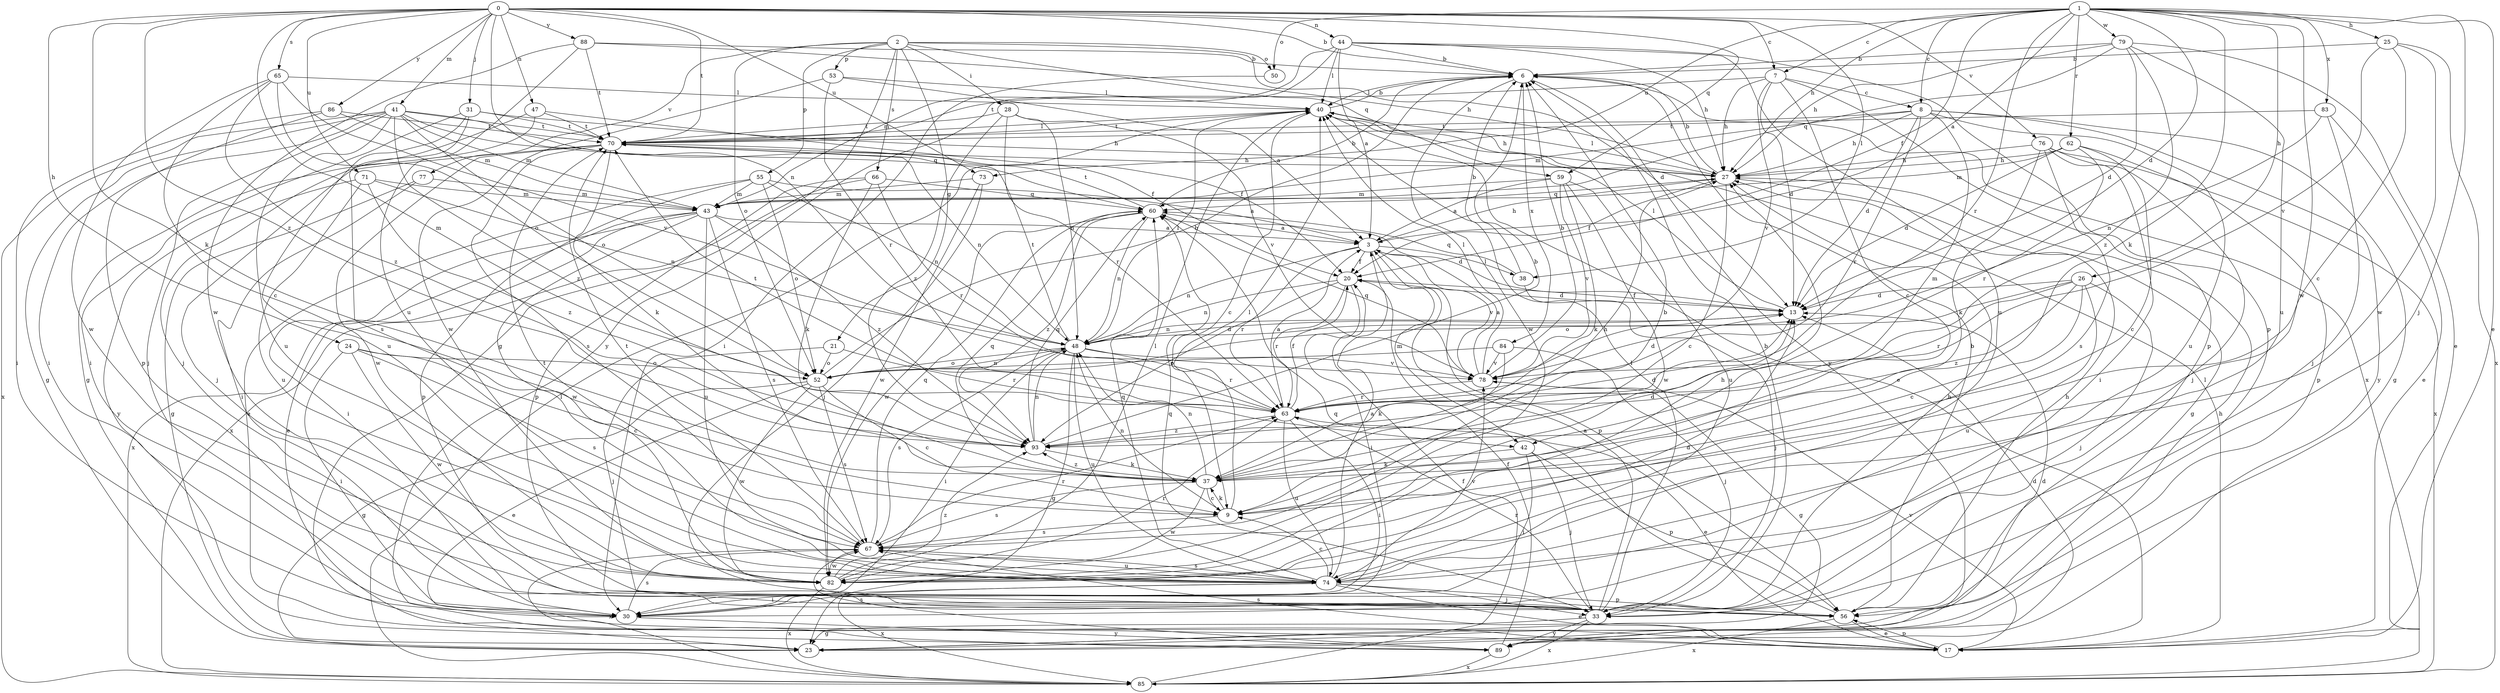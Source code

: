 strict digraph  {
0;
1;
2;
3;
6;
7;
8;
9;
13;
17;
20;
21;
23;
24;
25;
26;
27;
28;
30;
31;
33;
37;
38;
40;
41;
42;
43;
44;
47;
48;
50;
52;
53;
55;
56;
59;
60;
62;
63;
65;
66;
67;
70;
71;
73;
74;
76;
77;
78;
79;
82;
83;
84;
85;
86;
88;
89;
93;
0 -> 6  [label=b];
0 -> 7  [label=c];
0 -> 24  [label=h];
0 -> 31  [label=j];
0 -> 37  [label=k];
0 -> 38  [label=l];
0 -> 41  [label=m];
0 -> 42  [label=m];
0 -> 44  [label=n];
0 -> 47  [label=n];
0 -> 48  [label=n];
0 -> 59  [label=q];
0 -> 65  [label=s];
0 -> 70  [label=t];
0 -> 71  [label=u];
0 -> 73  [label=u];
0 -> 76  [label=v];
0 -> 86  [label=y];
0 -> 88  [label=y];
0 -> 93  [label=z];
1 -> 3  [label=a];
1 -> 7  [label=c];
1 -> 8  [label=c];
1 -> 13  [label=d];
1 -> 17  [label=e];
1 -> 20  [label=f];
1 -> 25  [label=h];
1 -> 26  [label=h];
1 -> 27  [label=h];
1 -> 33  [label=j];
1 -> 37  [label=k];
1 -> 50  [label=o];
1 -> 62  [label=r];
1 -> 63  [label=r];
1 -> 73  [label=u];
1 -> 79  [label=w];
1 -> 82  [label=w];
1 -> 83  [label=x];
2 -> 13  [label=d];
2 -> 21  [label=g];
2 -> 23  [label=g];
2 -> 28  [label=i];
2 -> 50  [label=o];
2 -> 52  [label=o];
2 -> 53  [label=p];
2 -> 55  [label=p];
2 -> 59  [label=q];
2 -> 66  [label=s];
2 -> 77  [label=v];
3 -> 20  [label=f];
3 -> 27  [label=h];
3 -> 38  [label=l];
3 -> 42  [label=m];
3 -> 48  [label=n];
3 -> 56  [label=p];
3 -> 63  [label=r];
3 -> 78  [label=v];
6 -> 40  [label=l];
6 -> 82  [label=w];
6 -> 84  [label=x];
6 -> 85  [label=x];
6 -> 89  [label=y];
7 -> 8  [label=c];
7 -> 9  [label=c];
7 -> 13  [label=d];
7 -> 27  [label=h];
7 -> 56  [label=p];
7 -> 70  [label=t];
7 -> 78  [label=v];
8 -> 13  [label=d];
8 -> 23  [label=g];
8 -> 27  [label=h];
8 -> 42  [label=m];
8 -> 43  [label=m];
8 -> 63  [label=r];
8 -> 70  [label=t];
8 -> 74  [label=u];
8 -> 89  [label=y];
9 -> 37  [label=k];
9 -> 40  [label=l];
9 -> 48  [label=n];
9 -> 67  [label=s];
13 -> 20  [label=f];
13 -> 40  [label=l];
13 -> 48  [label=n];
17 -> 40  [label=l];
17 -> 56  [label=p];
17 -> 67  [label=s];
17 -> 78  [label=v];
20 -> 13  [label=d];
20 -> 30  [label=i];
20 -> 48  [label=n];
20 -> 63  [label=r];
20 -> 93  [label=z];
21 -> 33  [label=j];
21 -> 52  [label=o];
21 -> 63  [label=r];
23 -> 13  [label=d];
23 -> 27  [label=h];
24 -> 9  [label=c];
24 -> 30  [label=i];
24 -> 52  [label=o];
24 -> 67  [label=s];
24 -> 82  [label=w];
25 -> 6  [label=b];
25 -> 9  [label=c];
25 -> 78  [label=v];
25 -> 82  [label=w];
25 -> 85  [label=x];
26 -> 9  [label=c];
26 -> 13  [label=d];
26 -> 33  [label=j];
26 -> 52  [label=o];
26 -> 63  [label=r];
26 -> 74  [label=u];
26 -> 93  [label=z];
27 -> 6  [label=b];
27 -> 9  [label=c];
27 -> 20  [label=f];
27 -> 23  [label=g];
27 -> 40  [label=l];
27 -> 60  [label=q];
28 -> 48  [label=n];
28 -> 63  [label=r];
28 -> 70  [label=t];
28 -> 78  [label=v];
28 -> 93  [label=z];
30 -> 67  [label=s];
30 -> 89  [label=y];
31 -> 27  [label=h];
31 -> 30  [label=i];
31 -> 67  [label=s];
31 -> 70  [label=t];
31 -> 74  [label=u];
33 -> 3  [label=a];
33 -> 6  [label=b];
33 -> 23  [label=g];
33 -> 27  [label=h];
33 -> 40  [label=l];
33 -> 60  [label=q];
33 -> 63  [label=r];
33 -> 85  [label=x];
33 -> 89  [label=y];
37 -> 9  [label=c];
37 -> 13  [label=d];
37 -> 27  [label=h];
37 -> 48  [label=n];
37 -> 60  [label=q];
37 -> 67  [label=s];
37 -> 82  [label=w];
37 -> 93  [label=z];
38 -> 6  [label=b];
38 -> 33  [label=j];
38 -> 60  [label=q];
40 -> 6  [label=b];
40 -> 9  [label=c];
40 -> 17  [label=e];
40 -> 27  [label=h];
40 -> 70  [label=t];
41 -> 20  [label=f];
41 -> 23  [label=g];
41 -> 30  [label=i];
41 -> 33  [label=j];
41 -> 43  [label=m];
41 -> 52  [label=o];
41 -> 60  [label=q];
41 -> 70  [label=t];
41 -> 74  [label=u];
41 -> 85  [label=x];
41 -> 93  [label=z];
42 -> 30  [label=i];
42 -> 33  [label=j];
42 -> 37  [label=k];
42 -> 56  [label=p];
43 -> 3  [label=a];
43 -> 17  [label=e];
43 -> 30  [label=i];
43 -> 67  [label=s];
43 -> 74  [label=u];
43 -> 82  [label=w];
43 -> 85  [label=x];
43 -> 93  [label=z];
44 -> 3  [label=a];
44 -> 6  [label=b];
44 -> 27  [label=h];
44 -> 40  [label=l];
44 -> 43  [label=m];
44 -> 56  [label=p];
44 -> 74  [label=u];
44 -> 89  [label=y];
47 -> 20  [label=f];
47 -> 23  [label=g];
47 -> 33  [label=j];
47 -> 70  [label=t];
48 -> 13  [label=d];
48 -> 23  [label=g];
48 -> 30  [label=i];
48 -> 40  [label=l];
48 -> 52  [label=o];
48 -> 63  [label=r];
48 -> 67  [label=s];
48 -> 70  [label=t];
48 -> 74  [label=u];
48 -> 78  [label=v];
50 -> 30  [label=i];
52 -> 6  [label=b];
52 -> 9  [label=c];
52 -> 17  [label=e];
52 -> 23  [label=g];
52 -> 48  [label=n];
52 -> 67  [label=s];
52 -> 82  [label=w];
53 -> 3  [label=a];
53 -> 40  [label=l];
53 -> 63  [label=r];
53 -> 82  [label=w];
55 -> 3  [label=a];
55 -> 17  [label=e];
55 -> 43  [label=m];
55 -> 48  [label=n];
55 -> 52  [label=o];
55 -> 56  [label=p];
56 -> 6  [label=b];
56 -> 17  [label=e];
56 -> 27  [label=h];
56 -> 60  [label=q];
56 -> 85  [label=x];
59 -> 3  [label=a];
59 -> 37  [label=k];
59 -> 43  [label=m];
59 -> 74  [label=u];
59 -> 78  [label=v];
59 -> 82  [label=w];
60 -> 3  [label=a];
60 -> 6  [label=b];
60 -> 13  [label=d];
60 -> 48  [label=n];
60 -> 70  [label=t];
60 -> 82  [label=w];
60 -> 93  [label=z];
62 -> 9  [label=c];
62 -> 13  [label=d];
62 -> 27  [label=h];
62 -> 43  [label=m];
62 -> 56  [label=p];
62 -> 63  [label=r];
63 -> 3  [label=a];
63 -> 17  [label=e];
63 -> 20  [label=f];
63 -> 30  [label=i];
63 -> 70  [label=t];
63 -> 74  [label=u];
63 -> 93  [label=z];
65 -> 9  [label=c];
65 -> 40  [label=l];
65 -> 52  [label=o];
65 -> 78  [label=v];
65 -> 82  [label=w];
65 -> 93  [label=z];
66 -> 37  [label=k];
66 -> 56  [label=p];
66 -> 60  [label=q];
66 -> 63  [label=r];
66 -> 85  [label=x];
67 -> 6  [label=b];
67 -> 60  [label=q];
67 -> 63  [label=r];
67 -> 70  [label=t];
67 -> 74  [label=u];
67 -> 82  [label=w];
67 -> 85  [label=x];
70 -> 27  [label=h];
70 -> 33  [label=j];
70 -> 37  [label=k];
70 -> 40  [label=l];
70 -> 48  [label=n];
70 -> 67  [label=s];
70 -> 82  [label=w];
71 -> 43  [label=m];
71 -> 48  [label=n];
71 -> 74  [label=u];
71 -> 89  [label=y];
71 -> 93  [label=z];
73 -> 33  [label=j];
73 -> 43  [label=m];
73 -> 82  [label=w];
74 -> 3  [label=a];
74 -> 9  [label=c];
74 -> 17  [label=e];
74 -> 30  [label=i];
74 -> 33  [label=j];
74 -> 56  [label=p];
74 -> 60  [label=q];
74 -> 67  [label=s];
74 -> 70  [label=t];
74 -> 78  [label=v];
74 -> 85  [label=x];
76 -> 27  [label=h];
76 -> 30  [label=i];
76 -> 33  [label=j];
76 -> 37  [label=k];
76 -> 67  [label=s];
76 -> 85  [label=x];
77 -> 23  [label=g];
77 -> 30  [label=i];
77 -> 43  [label=m];
78 -> 3  [label=a];
78 -> 6  [label=b];
78 -> 13  [label=d];
78 -> 23  [label=g];
78 -> 40  [label=l];
78 -> 60  [label=q];
78 -> 63  [label=r];
79 -> 6  [label=b];
79 -> 13  [label=d];
79 -> 17  [label=e];
79 -> 27  [label=h];
79 -> 60  [label=q];
79 -> 74  [label=u];
79 -> 93  [label=z];
82 -> 13  [label=d];
82 -> 27  [label=h];
82 -> 40  [label=l];
82 -> 63  [label=r];
82 -> 85  [label=x];
82 -> 93  [label=z];
83 -> 17  [label=e];
83 -> 33  [label=j];
83 -> 48  [label=n];
83 -> 70  [label=t];
84 -> 33  [label=j];
84 -> 37  [label=k];
84 -> 52  [label=o];
84 -> 78  [label=v];
85 -> 20  [label=f];
85 -> 40  [label=l];
86 -> 30  [label=i];
86 -> 43  [label=m];
86 -> 56  [label=p];
86 -> 70  [label=t];
88 -> 6  [label=b];
88 -> 27  [label=h];
88 -> 70  [label=t];
88 -> 74  [label=u];
88 -> 82  [label=w];
89 -> 13  [label=d];
89 -> 20  [label=f];
89 -> 67  [label=s];
89 -> 85  [label=x];
93 -> 6  [label=b];
93 -> 13  [label=d];
93 -> 37  [label=k];
93 -> 48  [label=n];
93 -> 60  [label=q];
}
